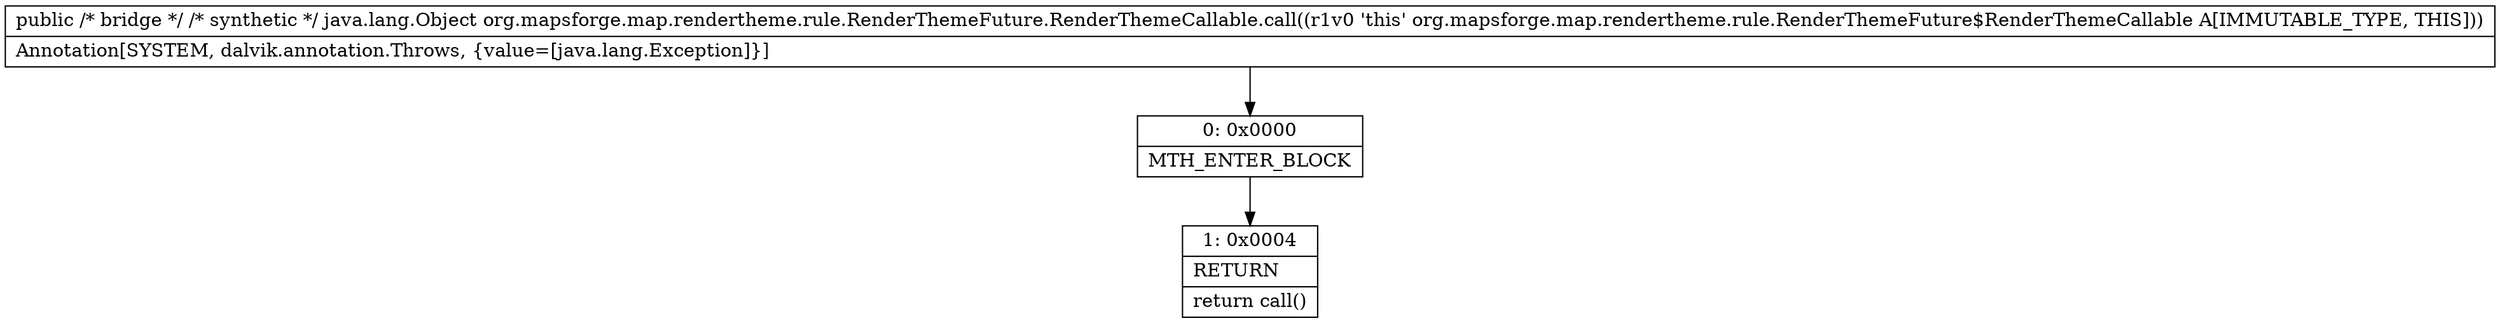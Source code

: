 digraph "CFG fororg.mapsforge.map.rendertheme.rule.RenderThemeFuture.RenderThemeCallable.call()Ljava\/lang\/Object;" {
Node_0 [shape=record,label="{0\:\ 0x0000|MTH_ENTER_BLOCK\l}"];
Node_1 [shape=record,label="{1\:\ 0x0004|RETURN\l|return call()\l}"];
MethodNode[shape=record,label="{public \/* bridge *\/ \/* synthetic *\/ java.lang.Object org.mapsforge.map.rendertheme.rule.RenderThemeFuture.RenderThemeCallable.call((r1v0 'this' org.mapsforge.map.rendertheme.rule.RenderThemeFuture$RenderThemeCallable A[IMMUTABLE_TYPE, THIS]))  | Annotation[SYSTEM, dalvik.annotation.Throws, \{value=[java.lang.Exception]\}]\l}"];
MethodNode -> Node_0;
Node_0 -> Node_1;
}

